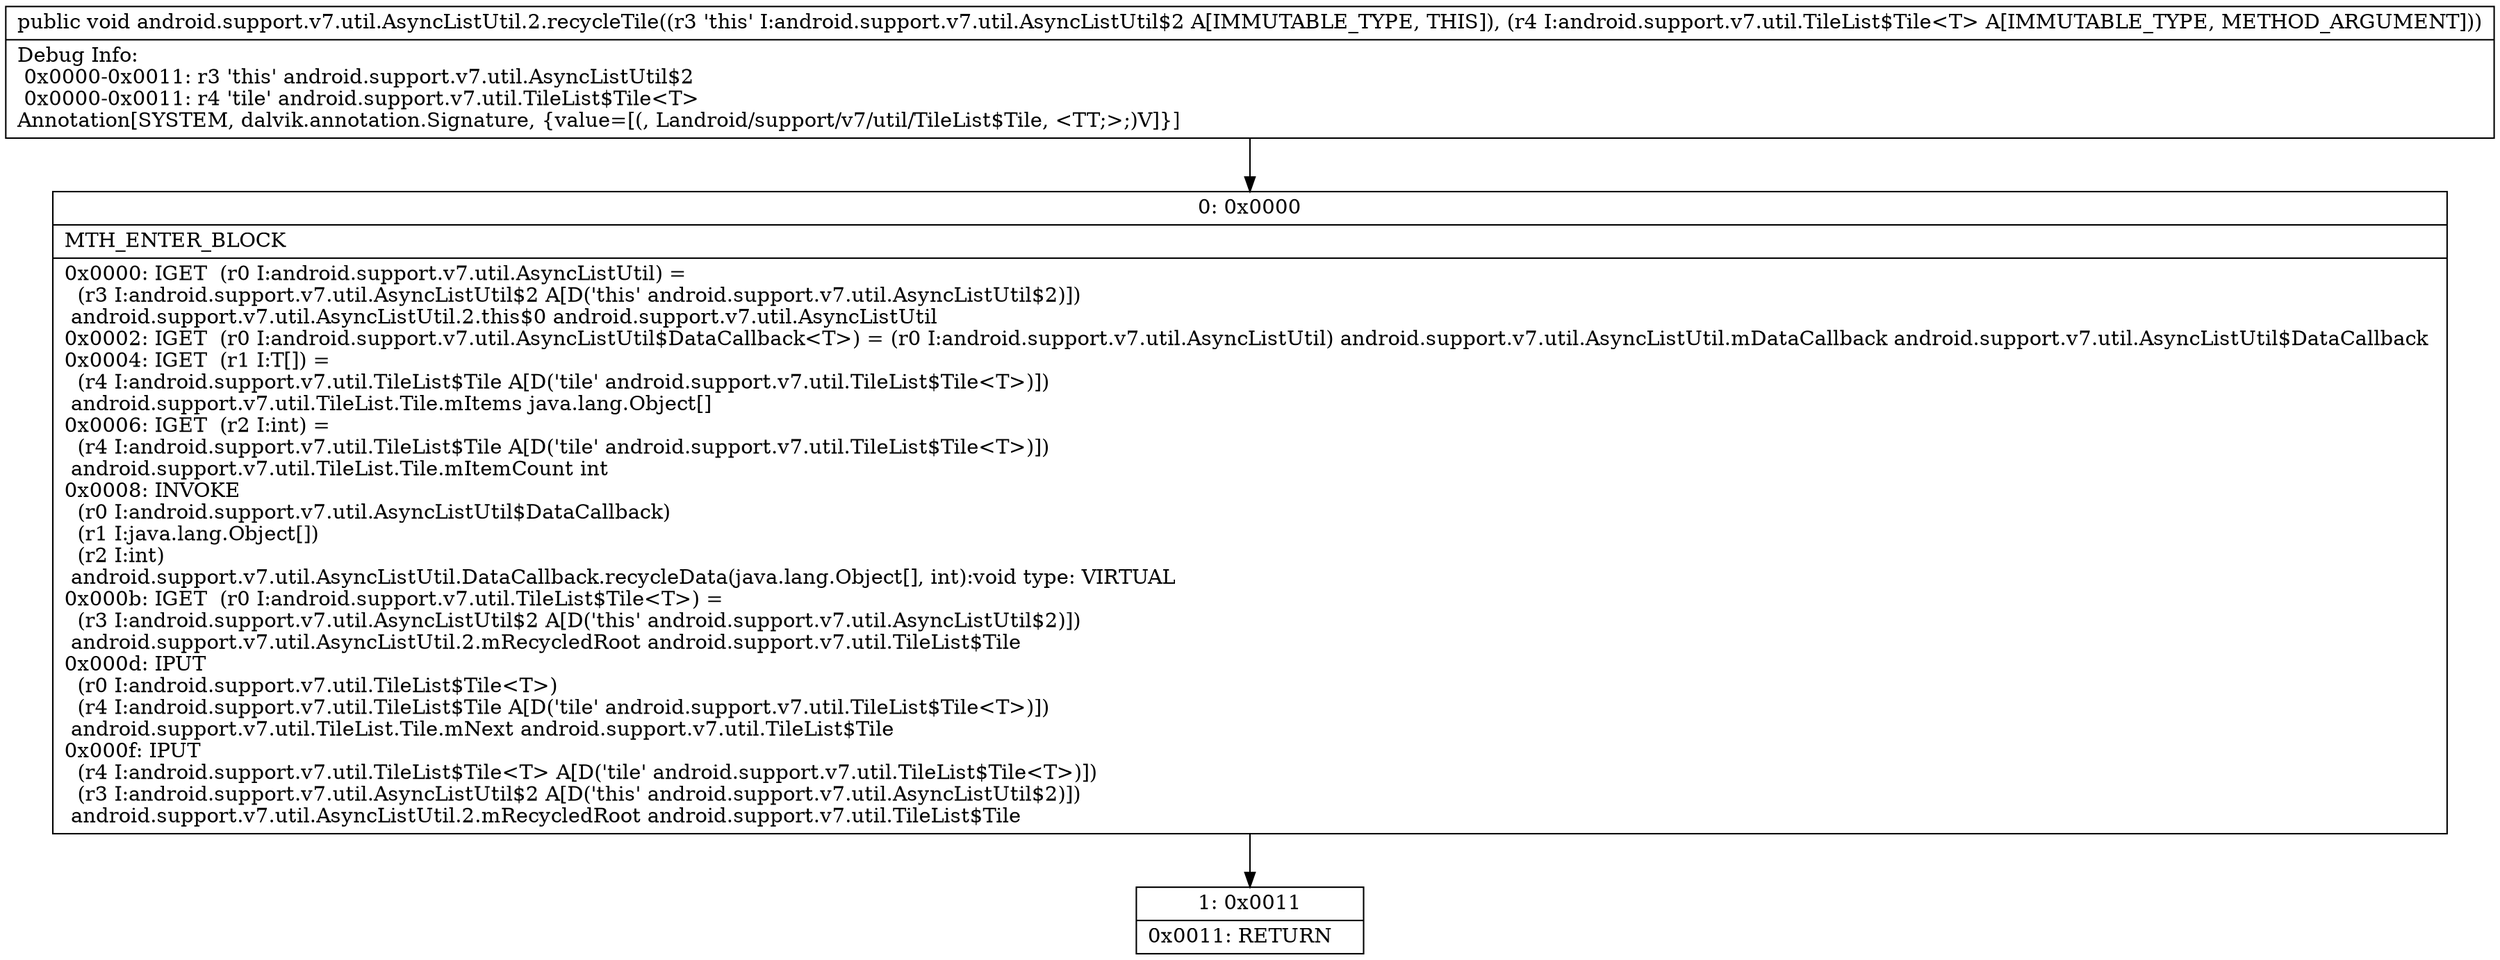 digraph "CFG forandroid.support.v7.util.AsyncListUtil.2.recycleTile(Landroid\/support\/v7\/util\/TileList$Tile;)V" {
Node_0 [shape=record,label="{0\:\ 0x0000|MTH_ENTER_BLOCK\l|0x0000: IGET  (r0 I:android.support.v7.util.AsyncListUtil) = \l  (r3 I:android.support.v7.util.AsyncListUtil$2 A[D('this' android.support.v7.util.AsyncListUtil$2)])\l android.support.v7.util.AsyncListUtil.2.this$0 android.support.v7.util.AsyncListUtil \l0x0002: IGET  (r0 I:android.support.v7.util.AsyncListUtil$DataCallback\<T\>) = (r0 I:android.support.v7.util.AsyncListUtil) android.support.v7.util.AsyncListUtil.mDataCallback android.support.v7.util.AsyncListUtil$DataCallback \l0x0004: IGET  (r1 I:T[]) = \l  (r4 I:android.support.v7.util.TileList$Tile A[D('tile' android.support.v7.util.TileList$Tile\<T\>)])\l android.support.v7.util.TileList.Tile.mItems java.lang.Object[] \l0x0006: IGET  (r2 I:int) = \l  (r4 I:android.support.v7.util.TileList$Tile A[D('tile' android.support.v7.util.TileList$Tile\<T\>)])\l android.support.v7.util.TileList.Tile.mItemCount int \l0x0008: INVOKE  \l  (r0 I:android.support.v7.util.AsyncListUtil$DataCallback)\l  (r1 I:java.lang.Object[])\l  (r2 I:int)\l android.support.v7.util.AsyncListUtil.DataCallback.recycleData(java.lang.Object[], int):void type: VIRTUAL \l0x000b: IGET  (r0 I:android.support.v7.util.TileList$Tile\<T\>) = \l  (r3 I:android.support.v7.util.AsyncListUtil$2 A[D('this' android.support.v7.util.AsyncListUtil$2)])\l android.support.v7.util.AsyncListUtil.2.mRecycledRoot android.support.v7.util.TileList$Tile \l0x000d: IPUT  \l  (r0 I:android.support.v7.util.TileList$Tile\<T\>)\l  (r4 I:android.support.v7.util.TileList$Tile A[D('tile' android.support.v7.util.TileList$Tile\<T\>)])\l android.support.v7.util.TileList.Tile.mNext android.support.v7.util.TileList$Tile \l0x000f: IPUT  \l  (r4 I:android.support.v7.util.TileList$Tile\<T\> A[D('tile' android.support.v7.util.TileList$Tile\<T\>)])\l  (r3 I:android.support.v7.util.AsyncListUtil$2 A[D('this' android.support.v7.util.AsyncListUtil$2)])\l android.support.v7.util.AsyncListUtil.2.mRecycledRoot android.support.v7.util.TileList$Tile \l}"];
Node_1 [shape=record,label="{1\:\ 0x0011|0x0011: RETURN   \l}"];
MethodNode[shape=record,label="{public void android.support.v7.util.AsyncListUtil.2.recycleTile((r3 'this' I:android.support.v7.util.AsyncListUtil$2 A[IMMUTABLE_TYPE, THIS]), (r4 I:android.support.v7.util.TileList$Tile\<T\> A[IMMUTABLE_TYPE, METHOD_ARGUMENT]))  | Debug Info:\l  0x0000\-0x0011: r3 'this' android.support.v7.util.AsyncListUtil$2\l  0x0000\-0x0011: r4 'tile' android.support.v7.util.TileList$Tile\<T\>\lAnnotation[SYSTEM, dalvik.annotation.Signature, \{value=[(, Landroid\/support\/v7\/util\/TileList$Tile, \<TT;\>;)V]\}]\l}"];
MethodNode -> Node_0;
Node_0 -> Node_1;
}

